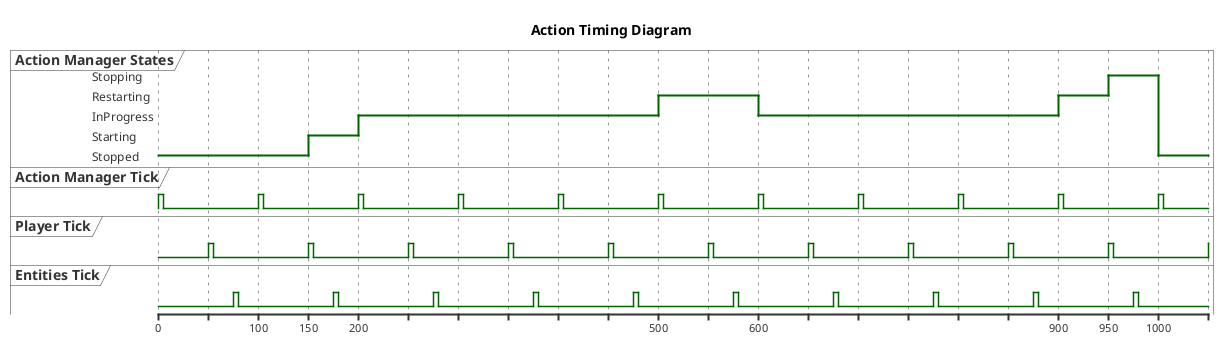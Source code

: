 @startuml Action Timing Diagram

title Action Timing Diagram

robust "Action Manager States" as actionManagerState
clock "Action Manager Tick" as actionManagerTick with period 100 pulse 5
clock "Player Tick" as player with period 100 pulse 5 offset 50
clock "Entities Tick" as entities with period 100 pulse 5 offset 75

@0
actionManagerState is Stopped

@150
actionManagerState is Starting

@200
actionManagerState is InProgress

@500
actionManagerState is Restarting

@600
actionManagerState is InProgress

@900
actionManagerState is Restarting

@950
actionManagerState is Stopping

@1000
actionManagerState is Stopped

@enduml
